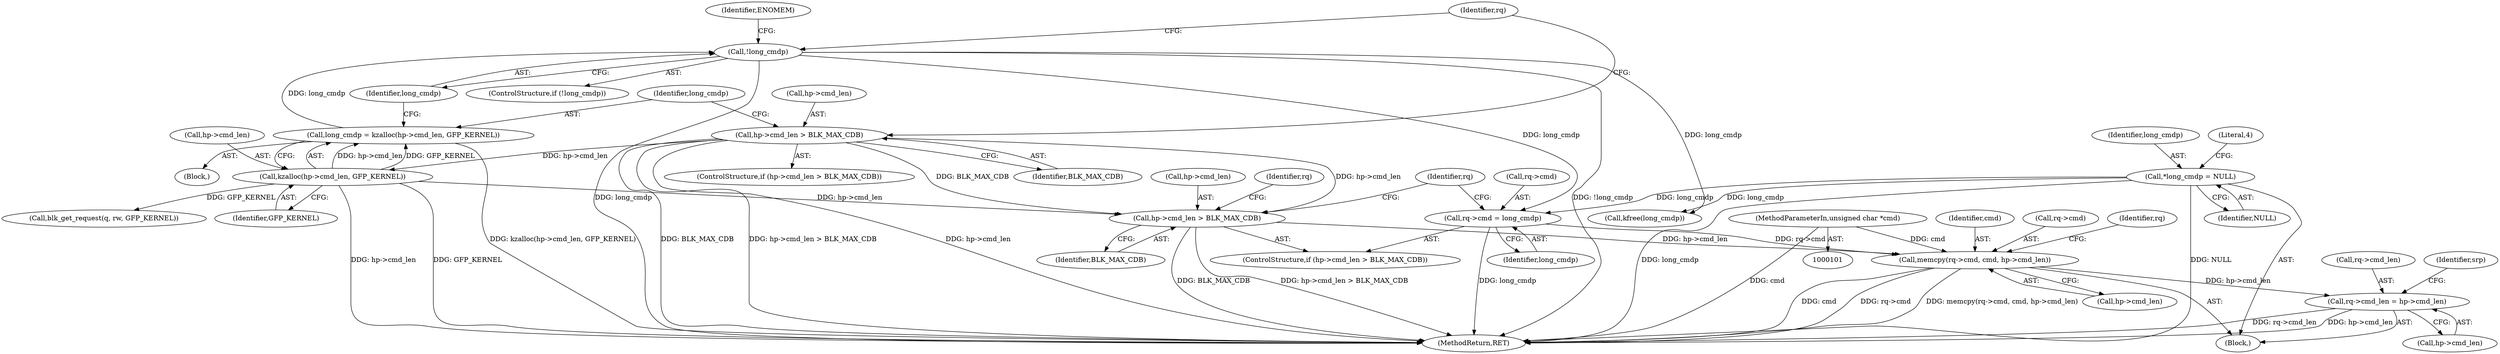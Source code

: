 digraph "0_linux_fdc81f45e9f57858da6351836507fbcf1b7583ee@API" {
"1000238" [label="(Call,memcpy(rq->cmd, cmd, hp->cmd_len))"];
"1000233" [label="(Call,rq->cmd = long_cmdp)"];
"1000178" [label="(Call,*long_cmdp = NULL)"];
"1000205" [label="(Call,!long_cmdp)"];
"1000197" [label="(Call,long_cmdp = kzalloc(hp->cmd_len, GFP_KERNEL))"];
"1000199" [label="(Call,kzalloc(hp->cmd_len, GFP_KERNEL))"];
"1000191" [label="(Call,hp->cmd_len > BLK_MAX_CDB)"];
"1000103" [label="(MethodParameterIn,unsigned char *cmd)"];
"1000228" [label="(Call,hp->cmd_len > BLK_MAX_CDB)"];
"1000246" [label="(Call,rq->cmd_len = hp->cmd_len)"];
"1000246" [label="(Call,rq->cmd_len = hp->cmd_len)"];
"1000195" [label="(Identifier,BLK_MAX_CDB)"];
"1000228" [label="(Call,hp->cmd_len > BLK_MAX_CDB)"];
"1000180" [label="(Identifier,NULL)"];
"1000237" [label="(Identifier,long_cmdp)"];
"1000200" [label="(Call,hp->cmd_len)"];
"1000103" [label="(MethodParameterIn,unsigned char *cmd)"];
"1000235" [label="(Identifier,rq)"];
"1000242" [label="(Identifier,cmd)"];
"1000227" [label="(ControlStructure,if (hp->cmd_len > BLK_MAX_CDB))"];
"1000203" [label="(Identifier,GFP_KERNEL)"];
"1000206" [label="(Identifier,long_cmdp)"];
"1000192" [label="(Call,hp->cmd_len)"];
"1000233" [label="(Call,rq->cmd = long_cmdp)"];
"1000239" [label="(Call,rq->cmd)"];
"1000232" [label="(Identifier,BLK_MAX_CDB)"];
"1000209" [label="(Identifier,ENOMEM)"];
"1000190" [label="(ControlStructure,if (hp->cmd_len > BLK_MAX_CDB))"];
"1000240" [label="(Identifier,rq)"];
"1000198" [label="(Identifier,long_cmdp)"];
"1000229" [label="(Call,hp->cmd_len)"];
"1000211" [label="(Identifier,rq)"];
"1000197" [label="(Call,long_cmdp = kzalloc(hp->cmd_len, GFP_KERNEL))"];
"1000220" [label="(Call,kfree(long_cmdp))"];
"1000104" [label="(Block,)"];
"1000238" [label="(Call,memcpy(rq->cmd, cmd, hp->cmd_len))"];
"1000196" [label="(Block,)"];
"1000199" [label="(Call,kzalloc(hp->cmd_len, GFP_KERNEL))"];
"1000178" [label="(Call,*long_cmdp = NULL)"];
"1000212" [label="(Call,blk_get_request(q, rw, GFP_KERNEL))"];
"1000248" [label="(Identifier,rq)"];
"1000204" [label="(ControlStructure,if (!long_cmdp))"];
"1000247" [label="(Call,rq->cmd_len)"];
"1000234" [label="(Call,rq->cmd)"];
"1000191" [label="(Call,hp->cmd_len > BLK_MAX_CDB)"];
"1000255" [label="(Identifier,srp)"];
"1000507" [label="(MethodReturn,RET)"];
"1000250" [label="(Call,hp->cmd_len)"];
"1000243" [label="(Call,hp->cmd_len)"];
"1000182" [label="(Literal,4)"];
"1000179" [label="(Identifier,long_cmdp)"];
"1000205" [label="(Call,!long_cmdp)"];
"1000238" -> "1000104"  [label="AST: "];
"1000238" -> "1000243"  [label="CFG: "];
"1000239" -> "1000238"  [label="AST: "];
"1000242" -> "1000238"  [label="AST: "];
"1000243" -> "1000238"  [label="AST: "];
"1000248" -> "1000238"  [label="CFG: "];
"1000238" -> "1000507"  [label="DDG: rq->cmd"];
"1000238" -> "1000507"  [label="DDG: memcpy(rq->cmd, cmd, hp->cmd_len)"];
"1000238" -> "1000507"  [label="DDG: cmd"];
"1000233" -> "1000238"  [label="DDG: rq->cmd"];
"1000103" -> "1000238"  [label="DDG: cmd"];
"1000228" -> "1000238"  [label="DDG: hp->cmd_len"];
"1000238" -> "1000246"  [label="DDG: hp->cmd_len"];
"1000233" -> "1000227"  [label="AST: "];
"1000233" -> "1000237"  [label="CFG: "];
"1000234" -> "1000233"  [label="AST: "];
"1000237" -> "1000233"  [label="AST: "];
"1000240" -> "1000233"  [label="CFG: "];
"1000233" -> "1000507"  [label="DDG: long_cmdp"];
"1000178" -> "1000233"  [label="DDG: long_cmdp"];
"1000205" -> "1000233"  [label="DDG: long_cmdp"];
"1000178" -> "1000104"  [label="AST: "];
"1000178" -> "1000180"  [label="CFG: "];
"1000179" -> "1000178"  [label="AST: "];
"1000180" -> "1000178"  [label="AST: "];
"1000182" -> "1000178"  [label="CFG: "];
"1000178" -> "1000507"  [label="DDG: long_cmdp"];
"1000178" -> "1000507"  [label="DDG: NULL"];
"1000178" -> "1000220"  [label="DDG: long_cmdp"];
"1000205" -> "1000204"  [label="AST: "];
"1000205" -> "1000206"  [label="CFG: "];
"1000206" -> "1000205"  [label="AST: "];
"1000209" -> "1000205"  [label="CFG: "];
"1000211" -> "1000205"  [label="CFG: "];
"1000205" -> "1000507"  [label="DDG: long_cmdp"];
"1000205" -> "1000507"  [label="DDG: !long_cmdp"];
"1000197" -> "1000205"  [label="DDG: long_cmdp"];
"1000205" -> "1000220"  [label="DDG: long_cmdp"];
"1000197" -> "1000196"  [label="AST: "];
"1000197" -> "1000199"  [label="CFG: "];
"1000198" -> "1000197"  [label="AST: "];
"1000199" -> "1000197"  [label="AST: "];
"1000206" -> "1000197"  [label="CFG: "];
"1000197" -> "1000507"  [label="DDG: kzalloc(hp->cmd_len, GFP_KERNEL)"];
"1000199" -> "1000197"  [label="DDG: hp->cmd_len"];
"1000199" -> "1000197"  [label="DDG: GFP_KERNEL"];
"1000199" -> "1000203"  [label="CFG: "];
"1000200" -> "1000199"  [label="AST: "];
"1000203" -> "1000199"  [label="AST: "];
"1000199" -> "1000507"  [label="DDG: hp->cmd_len"];
"1000199" -> "1000507"  [label="DDG: GFP_KERNEL"];
"1000191" -> "1000199"  [label="DDG: hp->cmd_len"];
"1000199" -> "1000212"  [label="DDG: GFP_KERNEL"];
"1000199" -> "1000228"  [label="DDG: hp->cmd_len"];
"1000191" -> "1000190"  [label="AST: "];
"1000191" -> "1000195"  [label="CFG: "];
"1000192" -> "1000191"  [label="AST: "];
"1000195" -> "1000191"  [label="AST: "];
"1000198" -> "1000191"  [label="CFG: "];
"1000211" -> "1000191"  [label="CFG: "];
"1000191" -> "1000507"  [label="DDG: BLK_MAX_CDB"];
"1000191" -> "1000507"  [label="DDG: hp->cmd_len > BLK_MAX_CDB"];
"1000191" -> "1000507"  [label="DDG: hp->cmd_len"];
"1000191" -> "1000228"  [label="DDG: hp->cmd_len"];
"1000191" -> "1000228"  [label="DDG: BLK_MAX_CDB"];
"1000103" -> "1000101"  [label="AST: "];
"1000103" -> "1000507"  [label="DDG: cmd"];
"1000228" -> "1000227"  [label="AST: "];
"1000228" -> "1000232"  [label="CFG: "];
"1000229" -> "1000228"  [label="AST: "];
"1000232" -> "1000228"  [label="AST: "];
"1000235" -> "1000228"  [label="CFG: "];
"1000240" -> "1000228"  [label="CFG: "];
"1000228" -> "1000507"  [label="DDG: hp->cmd_len > BLK_MAX_CDB"];
"1000228" -> "1000507"  [label="DDG: BLK_MAX_CDB"];
"1000246" -> "1000104"  [label="AST: "];
"1000246" -> "1000250"  [label="CFG: "];
"1000247" -> "1000246"  [label="AST: "];
"1000250" -> "1000246"  [label="AST: "];
"1000255" -> "1000246"  [label="CFG: "];
"1000246" -> "1000507"  [label="DDG: hp->cmd_len"];
"1000246" -> "1000507"  [label="DDG: rq->cmd_len"];
}
